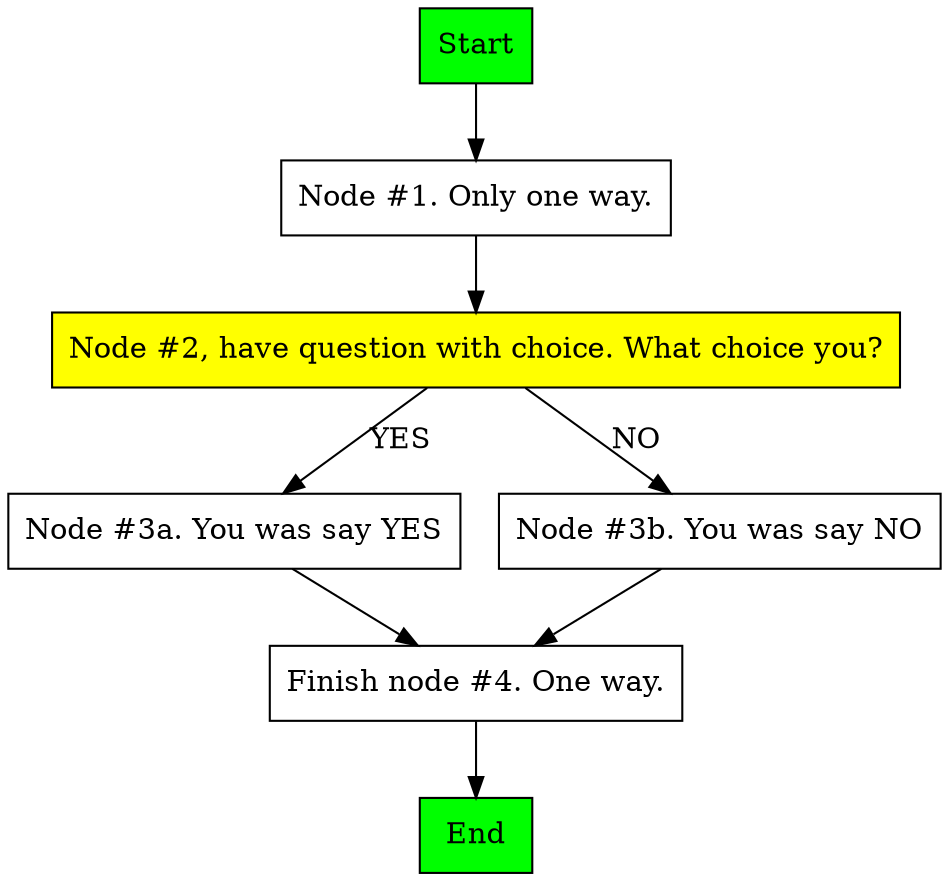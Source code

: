 // Test digraph
digraph {
	node[shape="rectangle"]
	Start [label="Start" style="filled",fillcolor="green"]
	End [label="End" style="filled",fillcolor="green"]
	T1 [label="Node #1. Only one way." ]
	T2 [label="Node #2, have question with choice. What choice you?" style="filled",fillcolor="yellow"]
	T3a [label="Node #3a. You was say YES"]
	T3b [label="Node #3b. You was say NO"]
	T4 [label="Finish node #4. One way."]
		Start -> T1
		T1 ->T2
		T2 -> T3a [label="YES"]
		T2 -> T3b [label="NO"]
		T3a -> T4
		T3b -> T4
		T4 -> End
}

